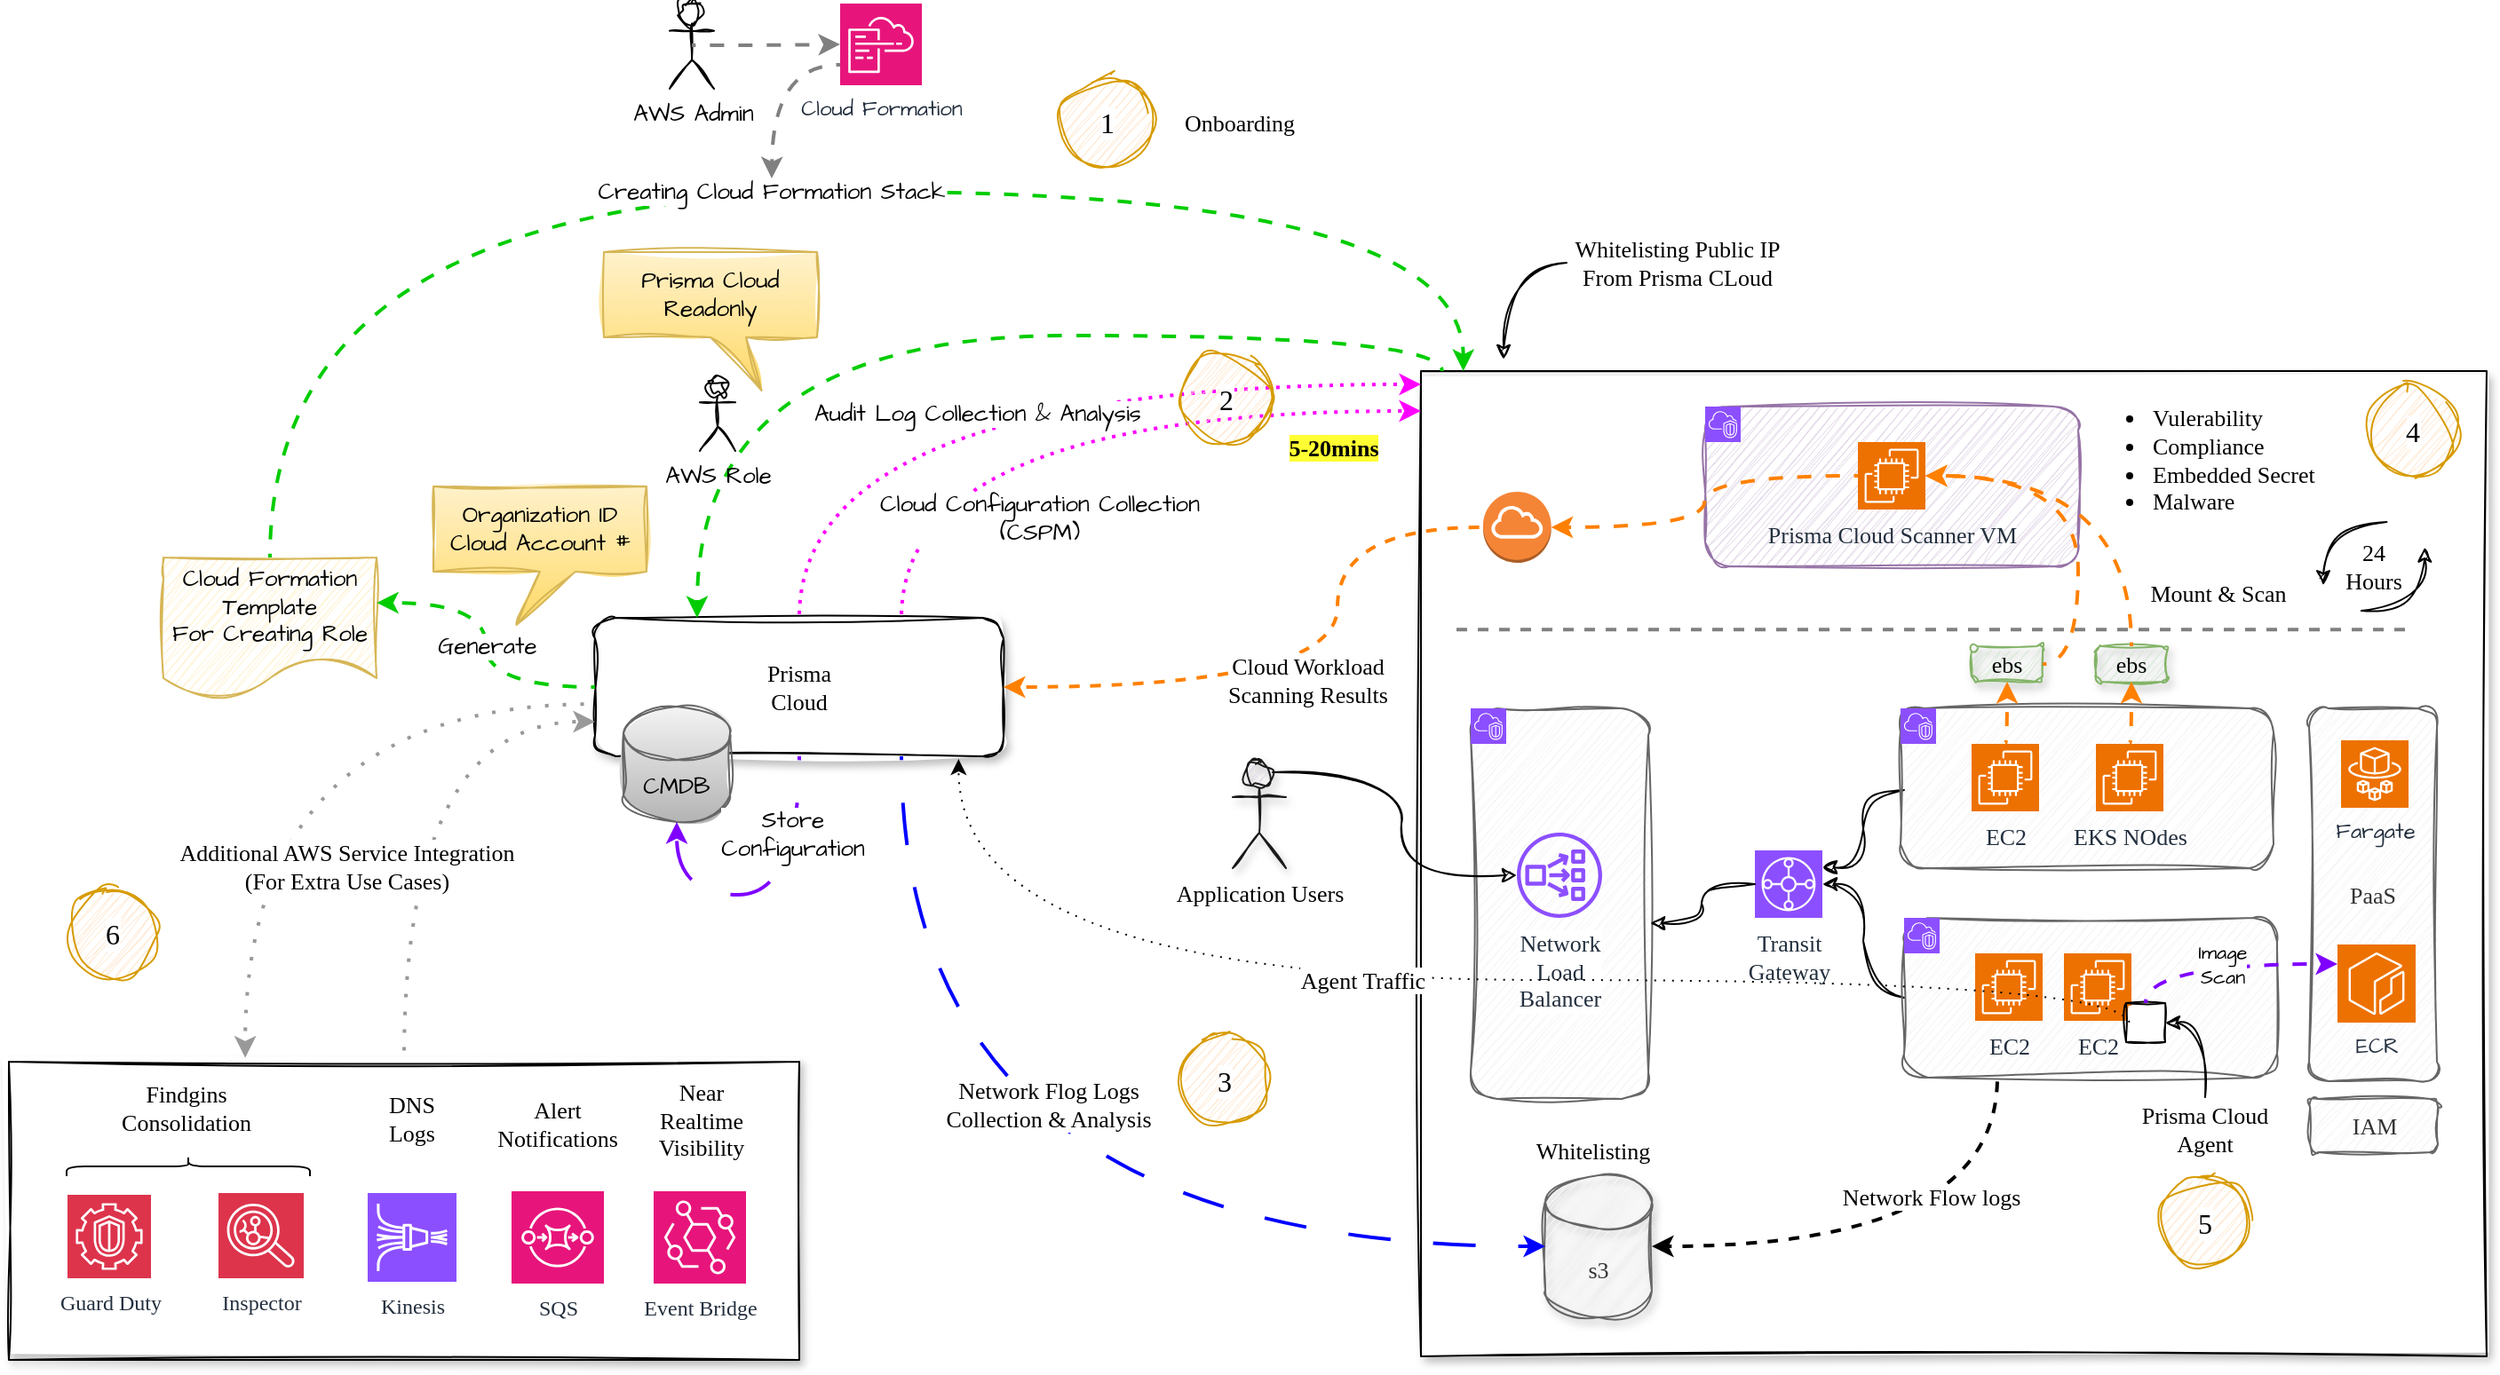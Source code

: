 <mxfile version="24.2.5" type="device">
  <diagram name="Onboarding" id="t2MzZW9pGKtbB2Ooh3lP">
    <mxGraphModel dx="2024" dy="1268" grid="0" gridSize="10" guides="0" tooltips="1" connect="1" arrows="1" fold="1" page="0" pageScale="1" pageWidth="850" pageHeight="1100" math="0" shadow="0">
      <root>
        <mxCell id="NcAq1nEZuETaazXwx4-U-0" />
        <mxCell id="NcAq1nEZuETaazXwx4-U-1" parent="NcAq1nEZuETaazXwx4-U-0" />
        <mxCell id="NcAq1nEZuETaazXwx4-U-2" value="" style="rounded=0;whiteSpace=wrap;html=1;shadow=1;sketch=1;jiggle=2;curveFitting=1;align=center;verticalAlign=middle;fontFamily=Gloria Hallelujah;fontSize=13;fontSource=https%3A%2F%2Ffonts.googleapis.com%2Fcss%3Ffamily%3DGloria%2BHallelujah;" parent="NcAq1nEZuETaazXwx4-U-1" vertex="1">
          <mxGeometry x="229" y="202" width="600" height="555" as="geometry" />
        </mxCell>
        <mxCell id="T-xyQ6KzFTJhyV4k8-1Z-2" value="Cloud Configuration Collection&lt;div style=&quot;font-size: 13px;&quot;&gt;(CSPM)&lt;/div&gt;" style="edgeStyle=orthogonalEdgeStyle;curved=1;rounded=0;hachureGap=4;orthogonalLoop=1;jettySize=auto;html=1;exitX=0.75;exitY=0;exitDx=0;exitDy=0;entryX=0;entryY=0.75;entryDx=0;entryDy=0;strokeColor=#FF00FF;strokeWidth=2;align=center;verticalAlign=middle;fontFamily=Architects Daughter;fontSource=https%3A%2F%2Ffonts.googleapis.com%2Fcss%3Ffamily%3DArchitects%2BDaughter;fontSize=13;fontColor=default;labelBackgroundColor=default;endArrow=classic;flowAnimation=1;dashed=1;dashPattern=1 2;" parent="NcAq1nEZuETaazXwx4-U-1" source="NcAq1nEZuETaazXwx4-U-3" target="NcAq1nEZuETaazXwx4-U-4" edge="1">
          <mxGeometry x="-0.051" y="-59" relative="1" as="geometry">
            <mxPoint y="1" as="offset" />
          </mxGeometry>
        </mxCell>
        <mxCell id="T-xyQ6KzFTJhyV4k8-1Z-4" value="Audit Log Collection &amp;amp; Analysis" style="edgeStyle=orthogonalEdgeStyle;curved=1;rounded=0;hachureGap=4;orthogonalLoop=1;jettySize=auto;html=1;exitX=0.5;exitY=0;exitDx=0;exitDy=0;entryX=0;entryY=0.25;entryDx=0;entryDy=0;strokeColor=#FF00FF;strokeWidth=2;align=center;verticalAlign=middle;fontFamily=Architects Daughter;fontSource=https%3A%2F%2Ffonts.googleapis.com%2Fcss%3Ffamily%3DArchitects%2BDaughter;fontSize=13;fontColor=default;labelBackgroundColor=default;endArrow=classic;flowAnimation=1;dashed=1;dashPattern=1 2;" parent="NcAq1nEZuETaazXwx4-U-1" source="NcAq1nEZuETaazXwx4-U-3" target="NcAq1nEZuETaazXwx4-U-4" edge="1">
          <mxGeometry x="-0.038" y="-15" relative="1" as="geometry">
            <mxPoint y="1" as="offset" />
          </mxGeometry>
        </mxCell>
        <mxCell id="NcAq1nEZuETaazXwx4-U-3" value="Prisma&lt;div style=&quot;font-size: 13px;&quot;&gt;Cloud&lt;/div&gt;" style="rounded=1;whiteSpace=wrap;html=1;sketch=1;curveFitting=1;jiggle=2;fontFamily=Gloria Hallelujah;fontSize=13;shadow=1;fontSource=https%3A%2F%2Ffonts.googleapis.com%2Fcss%3Ffamily%3DGloria%2BHallelujah;" parent="NcAq1nEZuETaazXwx4-U-1" vertex="1">
          <mxGeometry x="-236" y="341" width="230" height="78" as="geometry" />
        </mxCell>
        <mxCell id="P75K7gAuZfAj4uCHvaLu-8" style="edgeStyle=orthogonalEdgeStyle;curved=1;rounded=0;hachureGap=4;orthogonalLoop=1;jettySize=auto;html=1;exitX=0.25;exitY=0;exitDx=0;exitDy=0;entryX=0.25;entryY=0;entryDx=0;entryDy=0;strokeColor=#00CC00;strokeWidth=2;align=center;verticalAlign=middle;fontFamily=Architects Daughter;fontSource=https%3A%2F%2Ffonts.googleapis.com%2Fcss%3Ffamily%3DArchitects%2BDaughter;fontSize=13;fontColor=default;labelBackgroundColor=default;endArrow=classic;flowAnimation=1;" parent="NcAq1nEZuETaazXwx4-U-1" source="NcAq1nEZuETaazXwx4-U-4" target="NcAq1nEZuETaazXwx4-U-3" edge="1">
          <mxGeometry relative="1" as="geometry" />
        </mxCell>
        <mxCell id="NcAq1nEZuETaazXwx4-U-4" value="" style="shape=image;imageAspect=0;aspect=fixed;verticalLabelPosition=bottom;verticalAlign=top;image=https://zeevector.com/wp-content/uploads/Aws-Logo-PNG-White.png;fontFamily=Gloria Hallelujah;fontSource=https%3A%2F%2Ffonts.googleapis.com%2Fcss%3Ffamily%3DGloria%2BHallelujah;fontSize=13;" parent="NcAq1nEZuETaazXwx4-U-1" vertex="1">
          <mxGeometry x="229" y="202" width="47.71" height="30" as="geometry" />
        </mxCell>
        <mxCell id="NcAq1nEZuETaazXwx4-U-5" value="Transit&lt;div style=&quot;font-size: 13px;&quot;&gt;Gateway&lt;/div&gt;" style="sketch=0;points=[[0,0,0],[0.25,0,0],[0.5,0,0],[0.75,0,0],[1,0,0],[0,1,0],[0.25,1,0],[0.5,1,0],[0.75,1,0],[1,1,0],[0,0.25,0],[0,0.5,0],[0,0.75,0],[1,0.25,0],[1,0.5,0],[1,0.75,0]];outlineConnect=0;fontColor=#232F3E;fillColor=#8C4FFF;strokeColor=#ffffff;dashed=0;verticalLabelPosition=bottom;verticalAlign=top;align=center;html=1;fontSize=13;fontStyle=0;aspect=fixed;shape=mxgraph.aws4.resourceIcon;resIcon=mxgraph.aws4.transit_gateway;fontFamily=Gloria Hallelujah;fontSource=https%3A%2F%2Ffonts.googleapis.com%2Fcss%3Ffamily%3DGloria%2BHallelujah;" parent="NcAq1nEZuETaazXwx4-U-1" vertex="1">
          <mxGeometry x="417" y="472" width="38" height="38" as="geometry" />
        </mxCell>
        <mxCell id="NcAq1nEZuETaazXwx4-U-6" style="edgeStyle=orthogonalEdgeStyle;curved=1;rounded=0;orthogonalLoop=1;jettySize=auto;html=1;exitX=0;exitY=0.5;exitDx=0;exitDy=0;sketch=1;curveFitting=1;jiggle=2;fontFamily=Gloria Hallelujah;fontSource=https%3A%2F%2Ffonts.googleapis.com%2Fcss%3Ffamily%3DGloria%2BHallelujah;fontSize=13;" parent="NcAq1nEZuETaazXwx4-U-1" source="NcAq1nEZuETaazXwx4-U-8" target="NcAq1nEZuETaazXwx4-U-5" edge="1">
          <mxGeometry relative="1" as="geometry" />
        </mxCell>
        <mxCell id="NcAq1nEZuETaazXwx4-U-7" value="Network Flow logs" style="edgeStyle=orthogonalEdgeStyle;curved=1;rounded=0;orthogonalLoop=1;jettySize=auto;html=1;exitX=0.25;exitY=1;exitDx=0;exitDy=0;strokeColor=default;align=center;verticalAlign=middle;fontFamily=Gloria Hallelujah;fontSize=13;fontColor=default;labelBackgroundColor=default;endArrow=classic;entryX=1;entryY=0.5;entryDx=0;entryDy=0;entryPerimeter=0;flowAnimation=1;dashed=1;strokeWidth=2;fontSource=https%3A%2F%2Ffonts.googleapis.com%2Fcss%3Ffamily%3DGloria%2BHallelujah;" parent="NcAq1nEZuETaazXwx4-U-1" source="NcAq1nEZuETaazXwx4-U-8" target="NcAq1nEZuETaazXwx4-U-17" edge="1">
          <mxGeometry x="-0.08" y="-28" relative="1" as="geometry">
            <mxPoint as="offset" />
          </mxGeometry>
        </mxCell>
        <mxCell id="NcAq1nEZuETaazXwx4-U-8" value="" style="rounded=1;whiteSpace=wrap;html=1;fillColor=#f5f5f5;fontColor=#333333;strokeColor=#666666;sketch=1;curveFitting=1;jiggle=2;fontFamily=Gloria Hallelujah;fontSource=https%3A%2F%2Ffonts.googleapis.com%2Fcss%3Ffamily%3DGloria%2BHallelujah;fontSize=13;" parent="NcAq1nEZuETaazXwx4-U-1" vertex="1">
          <mxGeometry x="501" y="510" width="210" height="90" as="geometry" />
        </mxCell>
        <mxCell id="NcAq1nEZuETaazXwx4-U-9" value="" style="sketch=0;points=[[0,0,0],[0.25,0,0],[0.5,0,0],[0.75,0,0],[1,0,0],[0,1,0],[0.25,1,0],[0.5,1,0],[0.75,1,0],[1,1,0],[0,0.25,0],[0,0.5,0],[0,0.75,0],[1,0.25,0],[1,0.5,0],[1,0.75,0]];outlineConnect=0;fontColor=#232F3E;fillColor=#8C4FFF;strokeColor=#ffffff;dashed=0;verticalLabelPosition=bottom;verticalAlign=top;align=center;html=1;fontSize=13;fontStyle=0;aspect=fixed;shape=mxgraph.aws4.resourceIcon;resIcon=mxgraph.aws4.vpc;fontFamily=Gloria Hallelujah;fontSource=https%3A%2F%2Ffonts.googleapis.com%2Fcss%3Ffamily%3DGloria%2BHallelujah;" parent="NcAq1nEZuETaazXwx4-U-1" vertex="1">
          <mxGeometry x="501" y="510" width="20" height="20" as="geometry" />
        </mxCell>
        <mxCell id="NcAq1nEZuETaazXwx4-U-10" value="EC2" style="sketch=0;points=[[0,0,0],[0.25,0,0],[0.5,0,0],[0.75,0,0],[1,0,0],[0,1,0],[0.25,1,0],[0.5,1,0],[0.75,1,0],[1,1,0],[0,0.25,0],[0,0.5,0],[0,0.75,0],[1,0.25,0],[1,0.5,0],[1,0.75,0]];outlineConnect=0;fontColor=#232F3E;fillColor=#ED7100;strokeColor=#ffffff;dashed=0;verticalLabelPosition=bottom;verticalAlign=top;align=center;html=1;fontSize=13;fontStyle=0;aspect=fixed;shape=mxgraph.aws4.resourceIcon;resIcon=mxgraph.aws4.ec2;fontFamily=Gloria Hallelujah;fontSource=https%3A%2F%2Ffonts.googleapis.com%2Fcss%3Ffamily%3DGloria%2BHallelujah;" parent="NcAq1nEZuETaazXwx4-U-1" vertex="1">
          <mxGeometry x="541" y="530" width="38" height="38" as="geometry" />
        </mxCell>
        <mxCell id="NcAq1nEZuETaazXwx4-U-11" value="EC2" style="sketch=0;points=[[0,0,0],[0.25,0,0],[0.5,0,0],[0.75,0,0],[1,0,0],[0,1,0],[0.25,1,0],[0.5,1,0],[0.75,1,0],[1,1,0],[0,0.25,0],[0,0.5,0],[0,0.75,0],[1,0.25,0],[1,0.5,0],[1,0.75,0]];outlineConnect=0;fontColor=#232F3E;fillColor=#ED7100;strokeColor=#ffffff;dashed=0;verticalLabelPosition=bottom;verticalAlign=top;align=center;html=1;fontSize=13;fontStyle=0;aspect=fixed;shape=mxgraph.aws4.resourceIcon;resIcon=mxgraph.aws4.ec2;fontFamily=Gloria Hallelujah;fontSource=https%3A%2F%2Ffonts.googleapis.com%2Fcss%3Ffamily%3DGloria%2BHallelujah;" parent="NcAq1nEZuETaazXwx4-U-1" vertex="1">
          <mxGeometry x="591" y="530" width="38" height="38" as="geometry" />
        </mxCell>
        <mxCell id="NcAq1nEZuETaazXwx4-U-12" style="edgeStyle=orthogonalEdgeStyle;curved=1;rounded=0;orthogonalLoop=1;jettySize=auto;html=1;exitX=0;exitY=0.5;exitDx=0;exitDy=0;sketch=1;curveFitting=1;jiggle=2;fontFamily=Gloria Hallelujah;entryX=1;entryY=0.25;entryDx=0;entryDy=0;entryPerimeter=0;fontSource=https%3A%2F%2Ffonts.googleapis.com%2Fcss%3Ffamily%3DGloria%2BHallelujah;fontSize=13;" parent="NcAq1nEZuETaazXwx4-U-1" target="NcAq1nEZuETaazXwx4-U-5" edge="1">
          <mxGeometry relative="1" as="geometry">
            <mxPoint x="501" y="438" as="sourcePoint" />
            <mxPoint x="425" y="374" as="targetPoint" />
          </mxGeometry>
        </mxCell>
        <mxCell id="NcAq1nEZuETaazXwx4-U-13" value="" style="rounded=1;whiteSpace=wrap;html=1;fillColor=#f5f5f5;fontColor=#333333;strokeColor=#666666;sketch=1;curveFitting=1;jiggle=2;fontFamily=Gloria Hallelujah;fontSource=https%3A%2F%2Ffonts.googleapis.com%2Fcss%3Ffamily%3DGloria%2BHallelujah;fontSize=13;" parent="NcAq1nEZuETaazXwx4-U-1" vertex="1">
          <mxGeometry x="257" y="392" width="100" height="220" as="geometry" />
        </mxCell>
        <mxCell id="NcAq1nEZuETaazXwx4-U-14" value="" style="sketch=0;points=[[0,0,0],[0.25,0,0],[0.5,0,0],[0.75,0,0],[1,0,0],[0,1,0],[0.25,1,0],[0.5,1,0],[0.75,1,0],[1,1,0],[0,0.25,0],[0,0.5,0],[0,0.75,0],[1,0.25,0],[1,0.5,0],[1,0.75,0]];outlineConnect=0;fontColor=#232F3E;fillColor=#8C4FFF;strokeColor=#ffffff;dashed=0;verticalLabelPosition=bottom;verticalAlign=top;align=center;html=1;fontSize=13;fontStyle=0;aspect=fixed;shape=mxgraph.aws4.resourceIcon;resIcon=mxgraph.aws4.vpc;fontFamily=Gloria Hallelujah;fontSource=https%3A%2F%2Ffonts.googleapis.com%2Fcss%3Ffamily%3DGloria%2BHallelujah;" parent="NcAq1nEZuETaazXwx4-U-1" vertex="1">
          <mxGeometry x="257" y="392" width="20" height="20" as="geometry" />
        </mxCell>
        <mxCell id="NcAq1nEZuETaazXwx4-U-15" style="edgeStyle=orthogonalEdgeStyle;curved=1;rounded=0;orthogonalLoop=1;jettySize=auto;html=1;exitX=0;exitY=0.5;exitDx=0;exitDy=0;sketch=1;curveFitting=1;jiggle=2;fontFamily=Gloria Hallelujah;entryX=1.01;entryY=0.55;entryDx=0;entryDy=0;entryPerimeter=0;exitPerimeter=0;fontSource=https%3A%2F%2Ffonts.googleapis.com%2Fcss%3Ffamily%3DGloria%2BHallelujah;fontSize=13;" parent="NcAq1nEZuETaazXwx4-U-1" source="NcAq1nEZuETaazXwx4-U-5" target="NcAq1nEZuETaazXwx4-U-13" edge="1">
          <mxGeometry relative="1" as="geometry">
            <mxPoint x="511" y="448" as="sourcePoint" />
            <mxPoint x="465" y="492" as="targetPoint" />
          </mxGeometry>
        </mxCell>
        <mxCell id="NcAq1nEZuETaazXwx4-U-16" value="Network&lt;div style=&quot;font-size: 13px;&quot;&gt;Load&lt;/div&gt;&lt;div style=&quot;font-size: 13px;&quot;&gt;Balancer&lt;/div&gt;" style="sketch=0;outlineConnect=0;fontColor=#232F3E;gradientColor=none;fillColor=#8C4FFF;strokeColor=none;dashed=0;verticalLabelPosition=bottom;verticalAlign=top;align=center;html=1;fontSize=13;fontStyle=0;aspect=fixed;pointerEvents=1;shape=mxgraph.aws4.network_load_balancer;fontFamily=Gloria Hallelujah;labelBackgroundColor=default;fontSource=https%3A%2F%2Ffonts.googleapis.com%2Fcss%3Ffamily%3DGloria%2BHallelujah;" parent="NcAq1nEZuETaazXwx4-U-1" vertex="1">
          <mxGeometry x="283" y="462" width="48" height="48" as="geometry" />
        </mxCell>
        <mxCell id="NcAq1nEZuETaazXwx4-U-17" value="s3" style="shape=cylinder3;whiteSpace=wrap;html=1;boundedLbl=1;backgroundOutline=1;size=15;rounded=1;shadow=1;sketch=1;jiggle=2;curveFitting=1;strokeColor=#666666;align=center;verticalAlign=middle;fontFamily=Gloria Hallelujah;fontSize=13;fontColor=#333333;fillColor=#f5f5f5;fontSource=https%3A%2F%2Ffonts.googleapis.com%2Fcss%3Ffamily%3DGloria%2BHallelujah;" parent="NcAq1nEZuETaazXwx4-U-1" vertex="1">
          <mxGeometry x="299" y="655" width="60" height="80" as="geometry" />
        </mxCell>
        <mxCell id="NcAq1nEZuETaazXwx4-U-18" value="" style="line;strokeWidth=2;html=1;rounded=1;shadow=0;strokeColor=#808080;align=center;verticalAlign=middle;fontFamily=Gloria Hallelujah;fontSize=13;fontColor=default;fillColor=#e1d5e7;dashed=1;fontSource=https%3A%2F%2Ffonts.googleapis.com%2Fcss%3Ffamily%3DGloria%2BHallelujah;" parent="NcAq1nEZuETaazXwx4-U-1" vertex="1">
          <mxGeometry x="249" y="342" width="540" height="11.25" as="geometry" />
        </mxCell>
        <mxCell id="NcAq1nEZuETaazXwx4-U-21" style="edgeStyle=orthogonalEdgeStyle;curved=1;rounded=0;sketch=1;jiggle=2;curveFitting=1;orthogonalLoop=1;jettySize=auto;html=1;exitX=0.75;exitY=0.1;exitDx=0;exitDy=0;exitPerimeter=0;strokeColor=default;align=center;verticalAlign=middle;fontFamily=Gloria Hallelujah;fontSize=13;fontColor=default;labelBackgroundColor=default;endArrow=classic;fontSource=https%3A%2F%2Ffonts.googleapis.com%2Fcss%3Ffamily%3DGloria%2BHallelujah;" parent="NcAq1nEZuETaazXwx4-U-1" source="NcAq1nEZuETaazXwx4-U-22" target="NcAq1nEZuETaazXwx4-U-16" edge="1">
          <mxGeometry relative="1" as="geometry" />
        </mxCell>
        <mxCell id="NcAq1nEZuETaazXwx4-U-22" value="Application Users" style="shape=umlActor;verticalLabelPosition=bottom;verticalAlign=top;html=1;outlineConnect=0;rounded=1;shadow=1;sketch=1;jiggle=2;curveFitting=1;strokeColor=#1A1A1A;align=center;fontFamily=Gloria Hallelujah;fontSize=13;fontColor=default;fillColor=#e1d5e7;fontSource=https%3A%2F%2Ffonts.googleapis.com%2Fcss%3Ffamily%3DGloria%2BHallelujah;" parent="NcAq1nEZuETaazXwx4-U-1" vertex="1">
          <mxGeometry x="123" y="422" width="30" height="60" as="geometry" />
        </mxCell>
        <mxCell id="NcAq1nEZuETaazXwx4-U-24" value="" style="rounded=1;whiteSpace=wrap;html=1;fillColor=#e1d5e7;strokeColor=#9673a6;sketch=1;curveFitting=1;jiggle=2;fontFamily=Gloria Hallelujah;fontSource=https%3A%2F%2Ffonts.googleapis.com%2Fcss%3Ffamily%3DGloria%2BHallelujah;fontSize=13;" parent="NcAq1nEZuETaazXwx4-U-1" vertex="1">
          <mxGeometry x="389" y="222" width="210" height="90" as="geometry" />
        </mxCell>
        <mxCell id="NcAq1nEZuETaazXwx4-U-25" value="" style="sketch=0;points=[[0,0,0],[0.25,0,0],[0.5,0,0],[0.75,0,0],[1,0,0],[0,1,0],[0.25,1,0],[0.5,1,0],[0.75,1,0],[1,1,0],[0,0.25,0],[0,0.5,0],[0,0.75,0],[1,0.25,0],[1,0.5,0],[1,0.75,0]];outlineConnect=0;fontColor=#232F3E;fillColor=#8C4FFF;strokeColor=#ffffff;dashed=0;verticalLabelPosition=bottom;verticalAlign=top;align=center;html=1;fontSize=13;fontStyle=0;aspect=fixed;shape=mxgraph.aws4.resourceIcon;resIcon=mxgraph.aws4.vpc;fontFamily=Gloria Hallelujah;fontSource=https%3A%2F%2Ffonts.googleapis.com%2Fcss%3Ffamily%3DGloria%2BHallelujah;" parent="NcAq1nEZuETaazXwx4-U-1" vertex="1">
          <mxGeometry x="389" y="222" width="20" height="20" as="geometry" />
        </mxCell>
        <mxCell id="NcAq1nEZuETaazXwx4-U-26" style="edgeStyle=orthogonalEdgeStyle;curved=1;rounded=0;orthogonalLoop=1;jettySize=auto;html=1;exitX=0;exitY=0.5;exitDx=0;exitDy=0;exitPerimeter=0;strokeColor=#FF8000;align=center;verticalAlign=middle;fontFamily=Gloria Hallelujah;fontSize=13;fontColor=default;labelBackgroundColor=default;endArrow=classic;fontSource=https%3A%2F%2Ffonts.googleapis.com%2Fcss%3Ffamily%3DGloria%2BHallelujah;flowAnimation=1;strokeWidth=2;" parent="NcAq1nEZuETaazXwx4-U-1" source="NcAq1nEZuETaazXwx4-U-27" target="NcAq1nEZuETaazXwx4-U-36" edge="1">
          <mxGeometry relative="1" as="geometry" />
        </mxCell>
        <mxCell id="NcAq1nEZuETaazXwx4-U-27" value="Prisma Cloud Scanner VM" style="sketch=0;points=[[0,0,0],[0.25,0,0],[0.5,0,0],[0.75,0,0],[1,0,0],[0,1,0],[0.25,1,0],[0.5,1,0],[0.75,1,0],[1,1,0],[0,0.25,0],[0,0.5,0],[0,0.75,0],[1,0.25,0],[1,0.5,0],[1,0.75,0]];outlineConnect=0;fontColor=#232F3E;fillColor=#ED7100;strokeColor=#ffffff;dashed=0;verticalLabelPosition=bottom;verticalAlign=top;align=center;html=1;fontSize=13;fontStyle=0;aspect=fixed;shape=mxgraph.aws4.resourceIcon;resIcon=mxgraph.aws4.ec2;fontFamily=Gloria Hallelujah;fontSource=https%3A%2F%2Ffonts.googleapis.com%2Fcss%3Ffamily%3DGloria%2BHallelujah;" parent="NcAq1nEZuETaazXwx4-U-1" vertex="1">
          <mxGeometry x="475" y="242" width="38" height="38" as="geometry" />
        </mxCell>
        <mxCell id="NcAq1nEZuETaazXwx4-U-28" value="ebs" style="rounded=1;whiteSpace=wrap;html=1;shadow=1;sketch=1;jiggle=2;curveFitting=1;strokeColor=#82b366;align=center;verticalAlign=middle;fontFamily=Gloria Hallelujah;fontSize=13;fillColor=#d5e8d4;fontSource=https%3A%2F%2Ffonts.googleapis.com%2Fcss%3Ffamily%3DGloria%2BHallelujah;" parent="NcAq1nEZuETaazXwx4-U-1" vertex="1">
          <mxGeometry x="539" y="357" width="40" height="20" as="geometry" />
        </mxCell>
        <mxCell id="NcAq1nEZuETaazXwx4-U-29" value="ebs" style="rounded=1;whiteSpace=wrap;html=1;shadow=1;sketch=1;jiggle=2;curveFitting=1;strokeColor=#82b366;align=center;verticalAlign=middle;fontFamily=Gloria Hallelujah;fontSize=13;fillColor=#d5e8d4;fontSource=https%3A%2F%2Ffonts.googleapis.com%2Fcss%3Ffamily%3DGloria%2BHallelujah;" parent="NcAq1nEZuETaazXwx4-U-1" vertex="1">
          <mxGeometry x="609" y="357" width="40" height="20" as="geometry" />
        </mxCell>
        <mxCell id="NcAq1nEZuETaazXwx4-U-30" value="" style="rounded=1;whiteSpace=wrap;html=1;fillColor=#f5f5f5;fontColor=#333333;strokeColor=#666666;sketch=1;curveFitting=1;jiggle=2;fontFamily=Gloria Hallelujah;fontSource=https%3A%2F%2Ffonts.googleapis.com%2Fcss%3Ffamily%3DGloria%2BHallelujah;fontSize=13;" parent="NcAq1nEZuETaazXwx4-U-1" vertex="1">
          <mxGeometry x="499" y="392" width="210" height="90" as="geometry" />
        </mxCell>
        <mxCell id="NcAq1nEZuETaazXwx4-U-31" value="" style="sketch=0;points=[[0,0,0],[0.25,0,0],[0.5,0,0],[0.75,0,0],[1,0,0],[0,1,0],[0.25,1,0],[0.5,1,0],[0.75,1,0],[1,1,0],[0,0.25,0],[0,0.5,0],[0,0.75,0],[1,0.25,0],[1,0.5,0],[1,0.75,0]];outlineConnect=0;fontColor=#232F3E;fillColor=#8C4FFF;strokeColor=#ffffff;dashed=0;verticalLabelPosition=bottom;verticalAlign=top;align=center;html=1;fontSize=13;fontStyle=0;aspect=fixed;shape=mxgraph.aws4.resourceIcon;resIcon=mxgraph.aws4.vpc;fontFamily=Gloria Hallelujah;fontSource=https%3A%2F%2Ffonts.googleapis.com%2Fcss%3Ffamily%3DGloria%2BHallelujah;" parent="NcAq1nEZuETaazXwx4-U-1" vertex="1">
          <mxGeometry x="499" y="392" width="20" height="20" as="geometry" />
        </mxCell>
        <mxCell id="NcAq1nEZuETaazXwx4-U-32" style="edgeStyle=orthogonalEdgeStyle;curved=1;rounded=0;orthogonalLoop=1;jettySize=auto;html=1;exitX=0.5;exitY=0;exitDx=0;exitDy=0;exitPerimeter=0;entryX=0.5;entryY=1;entryDx=0;entryDy=0;strokeColor=#FF8000;align=center;verticalAlign=middle;fontFamily=Gloria Hallelujah;fontSize=13;fontColor=default;labelBackgroundColor=default;endArrow=classic;fontSource=https%3A%2F%2Ffonts.googleapis.com%2Fcss%3Ffamily%3DGloria%2BHallelujah;flowAnimation=1;strokeWidth=2;" parent="NcAq1nEZuETaazXwx4-U-1" source="NcAq1nEZuETaazXwx4-U-33" target="NcAq1nEZuETaazXwx4-U-28" edge="1">
          <mxGeometry relative="1" as="geometry" />
        </mxCell>
        <mxCell id="NcAq1nEZuETaazXwx4-U-33" value="EC2" style="sketch=0;points=[[0,0,0],[0.25,0,0],[0.5,0,0],[0.75,0,0],[1,0,0],[0,1,0],[0.25,1,0],[0.5,1,0],[0.75,1,0],[1,1,0],[0,0.25,0],[0,0.5,0],[0,0.75,0],[1,0.25,0],[1,0.5,0],[1,0.75,0]];outlineConnect=0;fontColor=#232F3E;fillColor=#ED7100;strokeColor=#ffffff;dashed=0;verticalLabelPosition=bottom;verticalAlign=top;align=center;html=1;fontSize=13;fontStyle=0;aspect=fixed;shape=mxgraph.aws4.resourceIcon;resIcon=mxgraph.aws4.ec2;fontFamily=Gloria Hallelujah;fontSource=https%3A%2F%2Ffonts.googleapis.com%2Fcss%3Ffamily%3DGloria%2BHallelujah;" parent="NcAq1nEZuETaazXwx4-U-1" vertex="1">
          <mxGeometry x="539" y="412" width="38" height="38" as="geometry" />
        </mxCell>
        <mxCell id="NcAq1nEZuETaazXwx4-U-34" style="edgeStyle=orthogonalEdgeStyle;curved=1;rounded=0;orthogonalLoop=1;jettySize=auto;html=1;exitX=0.5;exitY=0;exitDx=0;exitDy=0;exitPerimeter=0;entryX=0.5;entryY=1;entryDx=0;entryDy=0;strokeColor=#FF8000;align=center;verticalAlign=middle;fontFamily=Gloria Hallelujah;fontSize=13;fontColor=default;labelBackgroundColor=default;endArrow=classic;fontSource=https%3A%2F%2Ffonts.googleapis.com%2Fcss%3Ffamily%3DGloria%2BHallelujah;flowAnimation=1;strokeWidth=2;" parent="NcAq1nEZuETaazXwx4-U-1" source="NcAq1nEZuETaazXwx4-U-35" target="NcAq1nEZuETaazXwx4-U-29" edge="1">
          <mxGeometry relative="1" as="geometry" />
        </mxCell>
        <mxCell id="NcAq1nEZuETaazXwx4-U-35" value="EKS NOdes" style="sketch=0;points=[[0,0,0],[0.25,0,0],[0.5,0,0],[0.75,0,0],[1,0,0],[0,1,0],[0.25,1,0],[0.5,1,0],[0.75,1,0],[1,1,0],[0,0.25,0],[0,0.5,0],[0,0.75,0],[1,0.25,0],[1,0.5,0],[1,0.75,0]];outlineConnect=0;fontColor=#232F3E;fillColor=#ED7100;strokeColor=#ffffff;dashed=0;verticalLabelPosition=bottom;verticalAlign=top;align=center;html=1;fontSize=13;fontStyle=0;aspect=fixed;shape=mxgraph.aws4.resourceIcon;resIcon=mxgraph.aws4.ec2;fontFamily=Gloria Hallelujah;fontSource=https%3A%2F%2Ffonts.googleapis.com%2Fcss%3Ffamily%3DGloria%2BHallelujah;" parent="NcAq1nEZuETaazXwx4-U-1" vertex="1">
          <mxGeometry x="609" y="412" width="38" height="38" as="geometry" />
        </mxCell>
        <mxCell id="NcAq1nEZuETaazXwx4-U-36" value="" style="outlineConnect=0;dashed=0;verticalLabelPosition=bottom;verticalAlign=top;align=center;html=1;shape=mxgraph.aws3.internet_gateway;fillColor=#F58536;gradientColor=none;rounded=1;shadow=0;strokeColor=#9673a6;fontFamily=Gloria Hallelujah;fontSize=13;fontColor=default;fontSource=https%3A%2F%2Ffonts.googleapis.com%2Fcss%3Ffamily%3DGloria%2BHallelujah;" parent="NcAq1nEZuETaazXwx4-U-1" vertex="1">
          <mxGeometry x="264" y="270" width="38.33" height="40" as="geometry" />
        </mxCell>
        <mxCell id="NcAq1nEZuETaazXwx4-U-37" value="Cloud Workload&lt;div style=&quot;font-size: 13px;&quot;&gt;Scanning Results&lt;/div&gt;" style="edgeStyle=orthogonalEdgeStyle;curved=1;rounded=0;orthogonalLoop=1;jettySize=auto;html=1;strokeColor=#FF8000;align=center;verticalAlign=middle;fontFamily=Gloria Hallelujah;fontSize=13;fontColor=default;labelBackgroundColor=default;endArrow=classic;entryX=1;entryY=0.5;entryDx=0;entryDy=0;flowAnimation=1;dashed=1;strokeWidth=2;fontSource=https%3A%2F%2Ffonts.googleapis.com%2Fcss%3Ffamily%3DGloria%2BHallelujah;exitX=0;exitY=0.5;exitDx=0;exitDy=0;exitPerimeter=0;" parent="NcAq1nEZuETaazXwx4-U-1" source="NcAq1nEZuETaazXwx4-U-36" target="NcAq1nEZuETaazXwx4-U-3" edge="1">
          <mxGeometry x="0.05" y="-4" relative="1" as="geometry">
            <mxPoint x="299" y="272" as="sourcePoint" />
            <mxPoint x="49" y="347" as="targetPoint" />
            <mxPoint as="offset" />
            <Array as="points">
              <mxPoint x="182" y="290" />
              <mxPoint x="182" y="380" />
            </Array>
          </mxGeometry>
        </mxCell>
        <mxCell id="NcAq1nEZuETaazXwx4-U-38" value="&lt;ul style=&quot;font-size: 13px;&quot;&gt;&lt;li style=&quot;font-size: 13px;&quot;&gt;Vulerability&lt;/li&gt;&lt;li style=&quot;font-size: 13px;&quot;&gt;Compliance&lt;/li&gt;&lt;li style=&quot;font-size: 13px;&quot;&gt;Embedded Secret&lt;/li&gt;&lt;li style=&quot;font-size: 13px;&quot;&gt;Malware&lt;/li&gt;&lt;/ul&gt;" style="edgeStyle=orthogonalEdgeStyle;curved=1;rounded=0;orthogonalLoop=1;jettySize=auto;html=1;exitX=0.5;exitY=0;exitDx=0;exitDy=0;entryX=1;entryY=0.5;entryDx=0;entryDy=0;entryPerimeter=0;strokeColor=#FF8000;align=left;verticalAlign=middle;fontFamily=Gloria Hallelujah;fontSize=13;fontColor=default;labelBackgroundColor=none;endArrow=classic;fontSource=https%3A%2F%2Ffonts.googleapis.com%2Fcss%3Ffamily%3DGloria%2BHallelujah;flowAnimation=1;strokeWidth=2;" parent="NcAq1nEZuETaazXwx4-U-1" source="NcAq1nEZuETaazXwx4-U-29" target="NcAq1nEZuETaazXwx4-U-27" edge="1">
          <mxGeometry x="0.189" y="-9" relative="1" as="geometry">
            <mxPoint as="offset" />
          </mxGeometry>
        </mxCell>
        <mxCell id="NcAq1nEZuETaazXwx4-U-39" value="Mount &amp;amp; Scan" style="text;html=1;align=center;verticalAlign=middle;whiteSpace=wrap;rounded=0;fontFamily=Gloria Hallelujah;fontSize=13;fontColor=default;fontSource=https%3A%2F%2Ffonts.googleapis.com%2Fcss%3Ffamily%3DGloria%2BHallelujah;" parent="NcAq1nEZuETaazXwx4-U-1" vertex="1">
          <mxGeometry x="619" y="312" width="118" height="30" as="geometry" />
        </mxCell>
        <mxCell id="NcAq1nEZuETaazXwx4-U-40" value="" style="group;fontSize=13;fontFamily=Gloria Hallelujah;fontSource=https%3A%2F%2Ffonts.googleapis.com%2Fcss%3Ffamily%3DGloria%2BHallelujah;" parent="NcAq1nEZuETaazXwx4-U-1" vertex="1" connectable="0">
          <mxGeometry x="737" y="287" width="57.14" height="50" as="geometry" />
        </mxCell>
        <mxCell id="NcAq1nEZuETaazXwx4-U-41" value="" style="curved=1;endArrow=classic;html=1;rounded=0;sketch=1;jiggle=2;curveFitting=1;strokeColor=default;align=center;verticalAlign=middle;fontFamily=Gloria Hallelujah;fontSize=13;fontColor=default;labelBackgroundColor=default;edgeStyle=orthogonalEdgeStyle;fontSource=https%3A%2F%2Ffonts.googleapis.com%2Fcss%3Ffamily%3DGloria%2BHallelujah;" parent="NcAq1nEZuETaazXwx4-U-40" edge="1">
          <mxGeometry width="50" height="50" relative="1" as="geometry">
            <mxPoint x="21.428" y="50" as="sourcePoint" />
            <mxPoint x="57.14" y="14.286" as="targetPoint" />
            <Array as="points">
              <mxPoint x="57.14" y="50" />
              <mxPoint x="21.428" y="14.286" />
            </Array>
          </mxGeometry>
        </mxCell>
        <mxCell id="NcAq1nEZuETaazXwx4-U-42" value="" style="curved=1;endArrow=classic;html=1;rounded=0;sketch=1;jiggle=2;curveFitting=1;strokeColor=default;align=center;verticalAlign=middle;fontFamily=Gloria Hallelujah;fontSize=13;fontColor=default;labelBackgroundColor=default;edgeStyle=orthogonalEdgeStyle;fontSource=https%3A%2F%2Ffonts.googleapis.com%2Fcss%3Ffamily%3DGloria%2BHallelujah;" parent="NcAq1nEZuETaazXwx4-U-40" edge="1">
          <mxGeometry width="50" height="50" relative="1" as="geometry">
            <mxPoint x="35.713" as="sourcePoint" />
            <mxPoint y="35.714" as="targetPoint" />
            <Array as="points">
              <mxPoint />
              <mxPoint x="35.713" y="35.714" />
            </Array>
          </mxGeometry>
        </mxCell>
        <mxCell id="NcAq1nEZuETaazXwx4-U-43" value="24&lt;div style=&quot;font-size: 13px;&quot;&gt;Hours&lt;/div&gt;" style="text;html=1;align=center;verticalAlign=middle;whiteSpace=wrap;rounded=0;fontFamily=Gloria Hallelujah;fontSize=13;fontColor=default;fontSource=https%3A%2F%2Ffonts.googleapis.com%2Fcss%3Ffamily%3DGloria%2BHallelujah;" parent="NcAq1nEZuETaazXwx4-U-40" vertex="1">
          <mxGeometry x="7.143" y="14.286" width="42.855" height="21.429" as="geometry" />
        </mxCell>
        <mxCell id="NcAq1nEZuETaazXwx4-U-44" value="PaaS" style="rounded=1;whiteSpace=wrap;html=1;fillColor=#f5f5f5;fontColor=#333333;strokeColor=#666666;sketch=1;curveFitting=1;jiggle=2;fontFamily=Gloria Hallelujah;fontSource=https%3A%2F%2Ffonts.googleapis.com%2Fcss%3Ffamily%3DGloria%2BHallelujah;fontSize=13;" parent="NcAq1nEZuETaazXwx4-U-1" vertex="1">
          <mxGeometry x="729" y="392" width="72" height="210" as="geometry" />
        </mxCell>
        <mxCell id="NcAq1nEZuETaazXwx4-U-45" value="IAM" style="rounded=1;whiteSpace=wrap;html=1;fillColor=#f5f5f5;fontColor=#333333;strokeColor=#666666;sketch=1;curveFitting=1;jiggle=2;fontFamily=Gloria Hallelujah;fontSource=https%3A%2F%2Ffonts.googleapis.com%2Fcss%3Ffamily%3DGloria%2BHallelujah;fontSize=13;" parent="NcAq1nEZuETaazXwx4-U-1" vertex="1">
          <mxGeometry x="729.57" y="612" width="72" height="30" as="geometry" />
        </mxCell>
        <mxCell id="T-xyQ6KzFTJhyV4k8-1Z-5" style="edgeStyle=orthogonalEdgeStyle;curved=1;rounded=0;hachureGap=4;orthogonalLoop=1;jettySize=auto;html=1;strokeColor=#000000;strokeWidth=1;align=center;verticalAlign=middle;fontFamily=Architects Daughter;fontSource=https%3A%2F%2Ffonts.googleapis.com%2Fcss%3Ffamily%3DArchitects%2BDaughter;fontSize=11;fontColor=default;labelBackgroundColor=default;endArrow=classic;flowAnimation=0;sketch=1;curveFitting=1;jiggle=2;" parent="NcAq1nEZuETaazXwx4-U-1" source="NcAq1nEZuETaazXwx4-U-87" edge="1">
          <mxGeometry relative="1" as="geometry">
            <mxPoint x="275.5" y="195.5" as="targetPoint" />
          </mxGeometry>
        </mxCell>
        <mxCell id="NcAq1nEZuETaazXwx4-U-87" value="Whitelisting Public IP From Prisma CLoud" style="text;html=1;align=center;verticalAlign=middle;whiteSpace=wrap;rounded=0;fontFamily=Gloria Hallelujah;fontSource=https%3A%2F%2Ffonts.googleapis.com%2Fcss%3Ffamily%3DGloria%2BHallelujah;fontSize=13;" parent="NcAq1nEZuETaazXwx4-U-1" vertex="1">
          <mxGeometry x="311" y="126" width="125" height="30" as="geometry" />
        </mxCell>
        <mxCell id="NcAq1nEZuETaazXwx4-U-89" value="AWS Role&lt;div style=&quot;font-size: 13px;&quot;&gt;&lt;br style=&quot;font-size: 13px;&quot;&gt;&lt;/div&gt;" style="shape=umlActor;verticalLabelPosition=bottom;verticalAlign=top;html=1;outlineConnect=0;sketch=1;hachureGap=4;jiggle=2;curveFitting=1;fontFamily=Architects Daughter;fontSource=https%3A%2F%2Ffonts.googleapis.com%2Fcss%3Ffamily%3DArchitects%2BDaughter;fontSize=13;" parent="NcAq1nEZuETaazXwx4-U-1" vertex="1">
          <mxGeometry x="-177" y="206" width="20" height="41" as="geometry" />
        </mxCell>
        <mxCell id="NcAq1nEZuETaazXwx4-U-90" value="Whitelisting" style="text;html=1;align=center;verticalAlign=middle;whiteSpace=wrap;rounded=0;fontFamily=Gloria Hallelujah;fontSource=https%3A%2F%2Ffonts.googleapis.com%2Fcss%3Ffamily%3DGloria%2BHallelujah;fontSize=13;" parent="NcAq1nEZuETaazXwx4-U-1" vertex="1">
          <mxGeometry x="290" y="626" width="72" height="30" as="geometry" />
        </mxCell>
        <mxCell id="P75K7gAuZfAj4uCHvaLu-4" value="Creating Cloud Formation Stack" style="edgeStyle=orthogonalEdgeStyle;rounded=0;hachureGap=4;orthogonalLoop=1;jettySize=auto;html=1;entryX=0.5;entryY=0;entryDx=0;entryDy=0;fontFamily=Architects Daughter;fontSource=https%3A%2F%2Ffonts.googleapis.com%2Fcss%3Ffamily%3DArchitects%2BDaughter;curved=1;flowAnimation=1;exitX=0.5;exitY=0;exitDx=0;exitDy=0;strokeWidth=2;strokeColor=#00CC00;fontSize=13;" parent="NcAq1nEZuETaazXwx4-U-1" source="P75K7gAuZfAj4uCHvaLu-0" target="NcAq1nEZuETaazXwx4-U-4" edge="1">
          <mxGeometry x="-0.003" relative="1" as="geometry">
            <Array as="points">
              <mxPoint x="-419" y="101" />
              <mxPoint x="253" y="101" />
            </Array>
            <mxPoint as="offset" />
          </mxGeometry>
        </mxCell>
        <mxCell id="P75K7gAuZfAj4uCHvaLu-0" value="Cloud Formation&lt;div style=&quot;font-size: 13px;&quot;&gt;Template&lt;br&gt;For Creating Role&lt;/div&gt;" style="shape=document;whiteSpace=wrap;html=1;boundedLbl=1;sketch=1;hachureGap=4;jiggle=2;curveFitting=1;fontFamily=Architects Daughter;fontSource=https%3A%2F%2Ffonts.googleapis.com%2Fcss%3Ffamily%3DArchitects%2BDaughter;fontSize=13;fillColor=#fff2cc;strokeColor=#d6b656;" parent="NcAq1nEZuETaazXwx4-U-1" vertex="1">
          <mxGeometry x="-479" y="307" width="120" height="80" as="geometry" />
        </mxCell>
        <mxCell id="P75K7gAuZfAj4uCHvaLu-1" value="Generate" style="edgeStyle=orthogonalEdgeStyle;rounded=0;hachureGap=4;orthogonalLoop=1;jettySize=auto;html=1;entryX=1.001;entryY=0.319;entryDx=0;entryDy=0;entryPerimeter=0;fontFamily=Architects Daughter;fontSource=https%3A%2F%2Ffonts.googleapis.com%2Fcss%3Ffamily%3DArchitects%2BDaughter;flowAnimation=1;curved=1;strokeWidth=2;strokeColor=#00CC00;fontSize=13;" parent="NcAq1nEZuETaazXwx4-U-1" source="NcAq1nEZuETaazXwx4-U-3" target="P75K7gAuZfAj4uCHvaLu-0" edge="1">
          <mxGeometry relative="1" as="geometry" />
        </mxCell>
        <mxCell id="P75K7gAuZfAj4uCHvaLu-15" value="&lt;span style=&quot;color: rgb(0, 0, 0); font-family: &amp;quot;Architects Daughter&amp;quot;; font-size: 13px; font-style: normal; font-variant-ligatures: normal; font-variant-caps: normal; font-weight: 400; letter-spacing: normal; orphans: 2; text-align: center; text-indent: 0px; text-transform: none; widows: 2; word-spacing: 0px; -webkit-text-stroke-width: 0px; white-space: normal; text-decoration-thickness: initial; text-decoration-style: initial; text-decoration-color: initial; float: none; display: inline !important;&quot;&gt;Prisma Cloud&lt;/span&gt;&lt;div style=&quot;forced-color-adjust: none; color: rgb(0, 0, 0); font-family: &amp;quot;Architects Daughter&amp;quot;; font-size: 13px; font-style: normal; font-variant-ligatures: normal; font-variant-caps: normal; font-weight: 400; letter-spacing: normal; orphans: 2; text-align: center; text-indent: 0px; text-transform: none; widows: 2; word-spacing: 0px; -webkit-text-stroke-width: 0px; white-space: normal; text-decoration-thickness: initial; text-decoration-style: initial; text-decoration-color: initial;&quot;&gt;Readonly&lt;/div&gt;" style="shape=callout;whiteSpace=wrap;html=1;perimeter=calloutPerimeter;sketch=1;hachureGap=4;jiggle=2;curveFitting=1;fontFamily=Architects Daughter;fontSource=https%3A%2F%2Ffonts.googleapis.com%2Fcss%3Ffamily%3DArchitects%2BDaughter;fontSize=13;labelBackgroundColor=none;position2=0.74;fillColor=#fff2cc;gradientColor=#ffd966;strokeColor=#d6b656;" parent="NcAq1nEZuETaazXwx4-U-1" vertex="1">
          <mxGeometry x="-231" y="135" width="120" height="78" as="geometry" />
        </mxCell>
        <mxCell id="P75K7gAuZfAj4uCHvaLu-16" value="&lt;span style=&quot;font-size: 13px;&quot;&gt;Organization ID&lt;/span&gt;&lt;div style=&quot;font-size: 13px;&quot;&gt;&lt;span style=&quot;font-size: 13px;&quot;&gt;Cloud Account #&lt;/span&gt;&lt;/div&gt;" style="shape=callout;whiteSpace=wrap;html=1;perimeter=calloutPerimeter;sketch=1;hachureGap=4;jiggle=2;curveFitting=1;fontFamily=Architects Daughter;fontSource=https%3A%2F%2Ffonts.googleapis.com%2Fcss%3Ffamily%3DArchitects%2BDaughter;fontSize=13;labelBackgroundColor=none;position2=0.39;fillColor=#fff2cc;gradientColor=#ffd966;strokeColor=#d6b656;" parent="NcAq1nEZuETaazXwx4-U-1" vertex="1">
          <mxGeometry x="-327" y="267" width="120" height="78" as="geometry" />
        </mxCell>
        <mxCell id="7pGZ9WqOaXK99MdqoYnM-0" value="AWS Admin" style="shape=umlActor;verticalLabelPosition=bottom;verticalAlign=top;html=1;outlineConnect=0;sketch=1;hachureGap=4;jiggle=2;curveFitting=1;fontFamily=Architects Daughter;fontSource=https%3A%2F%2Ffonts.googleapis.com%2Fcss%3Ffamily%3DArchitects%2BDaughter;fontSize=13;fontColor=default;labelBackgroundColor=default;" parent="NcAq1nEZuETaazXwx4-U-1" vertex="1">
          <mxGeometry x="-194" y="-6" width="25" height="49" as="geometry" />
        </mxCell>
        <mxCell id="7pGZ9WqOaXK99MdqoYnM-6" value="5-20mins" style="text;html=1;align=center;verticalAlign=middle;whiteSpace=wrap;rounded=0;fontFamily=Gloria Hallelujah;fontSource=https%3A%2F%2Ffonts.googleapis.com%2Fcss%3Ffamily%3DGloria%2BHallelujah;fontSize=13;fontColor=default;labelBackgroundColor=#FFFF33;fontStyle=1" parent="NcAq1nEZuETaazXwx4-U-1" vertex="1">
          <mxGeometry x="150" y="230" width="60" height="30" as="geometry" />
        </mxCell>
        <mxCell id="7pGZ9WqOaXK99MdqoYnM-7" value="CMDB" style="shape=cylinder3;whiteSpace=wrap;html=1;boundedLbl=1;backgroundOutline=1;size=15;sketch=1;hachureGap=4;jiggle=2;curveFitting=1;fontFamily=Architects Daughter;fontSource=https%3A%2F%2Ffonts.googleapis.com%2Fcss%3Ffamily%3DArchitects%2BDaughter;fontSize=13;labelBackgroundColor=none;fillColor=#f5f5f5;strokeColor=#666666;gradientColor=#b3b3b3;" parent="NcAq1nEZuETaazXwx4-U-1" vertex="1">
          <mxGeometry x="-220" y="391" width="60" height="65" as="geometry" />
        </mxCell>
        <mxCell id="7pGZ9WqOaXK99MdqoYnM-9" value="Store&lt;div style=&quot;font-size: 13px;&quot;&gt;Configuration&lt;/div&gt;" style="edgeStyle=orthogonalEdgeStyle;curved=1;rounded=0;hachureGap=4;orthogonalLoop=1;jettySize=auto;html=1;exitX=0.5;exitY=1;exitDx=0;exitDy=0;entryX=0.5;entryY=1;entryDx=0;entryDy=0;entryPerimeter=0;strokeColor=#7F00FF;strokeWidth=2;align=center;verticalAlign=middle;fontFamily=Architects Daughter;fontSource=https%3A%2F%2Ffonts.googleapis.com%2Fcss%3Ffamily%3DArchitects%2BDaughter;fontSize=13;fontColor=default;labelBackgroundColor=default;endArrow=classic;flowAnimation=1;dashed=1;dashPattern=12 12;" parent="NcAq1nEZuETaazXwx4-U-1" source="NcAq1nEZuETaazXwx4-U-3" target="7pGZ9WqOaXK99MdqoYnM-7" edge="1">
          <mxGeometry x="-0.532" y="-4" relative="1" as="geometry">
            <Array as="points">
              <mxPoint x="-121" y="497" />
              <mxPoint x="-190" y="497" />
            </Array>
            <mxPoint as="offset" />
          </mxGeometry>
        </mxCell>
        <mxCell id="T-xyQ6KzFTJhyV4k8-1Z-0" value="Network Flog Logs&lt;div style=&quot;font-size: 13px;&quot;&gt;Collection &amp;amp; Analysis&lt;/div&gt;" style="edgeStyle=orthogonalEdgeStyle;curved=1;rounded=0;orthogonalLoop=1;jettySize=auto;html=1;exitX=0.75;exitY=1;exitDx=0;exitDy=0;entryX=0;entryY=0.5;entryDx=0;entryDy=0;entryPerimeter=0;strokeColor=#0000FF;strokeWidth=2;align=center;verticalAlign=middle;fontFamily=Gloria Hallelujah;fontSource=https%3A%2F%2Ffonts.googleapis.com%2Fcss%3Ffamily%3DGloria%2BHallelujah;fontSize=13;fontColor=default;labelBackgroundColor=default;endArrow=classic;flowAnimation=1;dashed=1;dashPattern=12 12;" parent="NcAq1nEZuETaazXwx4-U-1" source="NcAq1nEZuETaazXwx4-U-3" target="NcAq1nEZuETaazXwx4-U-17" edge="1">
          <mxGeometry x="0.12" y="80" relative="1" as="geometry">
            <mxPoint x="1" as="offset" />
          </mxGeometry>
        </mxCell>
        <mxCell id="T-xyQ6KzFTJhyV4k8-1Z-8" style="edgeStyle=orthogonalEdgeStyle;curved=1;rounded=0;hachureGap=4;orthogonalLoop=1;jettySize=auto;html=1;exitX=0;exitY=0.75;exitDx=0;exitDy=0;exitPerimeter=0;strokeColor=#808080;strokeWidth=2;align=center;verticalAlign=middle;fontFamily=Architects Daughter;fontSource=https%3A%2F%2Ffonts.googleapis.com%2Fcss%3Ffamily%3DArchitects%2BDaughter;fontSize=11;fontColor=default;labelBackgroundColor=default;endArrow=classic;flowAnimation=1;" parent="NcAq1nEZuETaazXwx4-U-1" source="T-xyQ6KzFTJhyV4k8-1Z-6" edge="1">
          <mxGeometry relative="1" as="geometry">
            <mxPoint x="-136.5" y="93.5" as="targetPoint" />
          </mxGeometry>
        </mxCell>
        <mxCell id="T-xyQ6KzFTJhyV4k8-1Z-6" value="Cloud Formation" style="sketch=0;points=[[0,0,0],[0.25,0,0],[0.5,0,0],[0.75,0,0],[1,0,0],[0,1,0],[0.25,1,0],[0.5,1,0],[0.75,1,0],[1,1,0],[0,0.25,0],[0,0.5,0],[0,0.75,0],[1,0.25,0],[1,0.5,0],[1,0.75,0]];points=[[0,0,0],[0.25,0,0],[0.5,0,0],[0.75,0,0],[1,0,0],[0,1,0],[0.25,1,0],[0.5,1,0],[0.75,1,0],[1,1,0],[0,0.25,0],[0,0.5,0],[0,0.75,0],[1,0.25,0],[1,0.5,0],[1,0.75,0]];outlineConnect=0;fontColor=#232F3E;fillColor=#E7157B;strokeColor=#ffffff;dashed=0;verticalLabelPosition=bottom;verticalAlign=top;align=center;html=1;fontSize=12;fontStyle=0;aspect=fixed;shape=mxgraph.aws4.resourceIcon;resIcon=mxgraph.aws4.cloudformation;hachureGap=4;jiggle=2;curveFitting=1;fontFamily=Architects Daughter;fontSource=https%3A%2F%2Ffonts.googleapis.com%2Fcss%3Ffamily%3DArchitects%2BDaughter;labelBackgroundColor=default;" parent="NcAq1nEZuETaazXwx4-U-1" vertex="1">
          <mxGeometry x="-98" y="-5" width="46" height="46" as="geometry" />
        </mxCell>
        <mxCell id="T-xyQ6KzFTJhyV4k8-1Z-7" style="edgeStyle=orthogonalEdgeStyle;curved=1;rounded=0;hachureGap=4;orthogonalLoop=1;jettySize=auto;html=1;exitX=0.5;exitY=0.5;exitDx=0;exitDy=0;exitPerimeter=0;entryX=0;entryY=0.5;entryDx=0;entryDy=0;entryPerimeter=0;strokeColor=#808080;strokeWidth=2;align=center;verticalAlign=middle;fontFamily=Architects Daughter;fontSource=https%3A%2F%2Ffonts.googleapis.com%2Fcss%3Ffamily%3DArchitects%2BDaughter;fontSize=11;fontColor=default;labelBackgroundColor=default;endArrow=classic;flowAnimation=1;" parent="NcAq1nEZuETaazXwx4-U-1" source="7pGZ9WqOaXK99MdqoYnM-0" target="T-xyQ6KzFTJhyV4k8-1Z-6" edge="1">
          <mxGeometry relative="1" as="geometry" />
        </mxCell>
        <mxCell id="T-xyQ6KzFTJhyV4k8-1Z-9" value="1" style="ellipse;whiteSpace=wrap;html=1;aspect=fixed;sketch=1;hachureGap=4;jiggle=2;curveFitting=1;fontFamily=Gloria Hallelujah;fontSource=https%3A%2F%2Ffonts.googleapis.com%2Fcss%3Ffamily%3DGloria%2BHallelujah;fontSize=16;labelBackgroundColor=default;fillColor=#ffe6cc;strokeColor=#d79b00;" parent="NcAq1nEZuETaazXwx4-U-1" vertex="1">
          <mxGeometry x="27" y="36" width="51" height="51" as="geometry" />
        </mxCell>
        <mxCell id="T-xyQ6KzFTJhyV4k8-1Z-10" value="Onboarding" style="text;html=1;align=center;verticalAlign=middle;whiteSpace=wrap;rounded=0;fontFamily=Gloria Hallelujah;fontSource=https%3A%2F%2Ffonts.googleapis.com%2Fcss%3Ffamily%3DGloria%2BHallelujah;fontSize=13;fontColor=default;labelBackgroundColor=default;" parent="NcAq1nEZuETaazXwx4-U-1" vertex="1">
          <mxGeometry x="83" y="47" width="88" height="30" as="geometry" />
        </mxCell>
        <mxCell id="T-xyQ6KzFTJhyV4k8-1Z-11" value="2" style="ellipse;whiteSpace=wrap;html=1;aspect=fixed;sketch=1;hachureGap=4;jiggle=2;curveFitting=1;fontFamily=Gloria Hallelujah;fontSource=https%3A%2F%2Ffonts.googleapis.com%2Fcss%3Ffamily%3DGloria%2BHallelujah;fontSize=16;labelBackgroundColor=default;fillColor=#ffe6cc;strokeColor=#d79b00;" parent="NcAq1nEZuETaazXwx4-U-1" vertex="1">
          <mxGeometry x="94" y="192" width="51" height="51" as="geometry" />
        </mxCell>
        <mxCell id="T-xyQ6KzFTJhyV4k8-1Z-13" value="3" style="ellipse;whiteSpace=wrap;html=1;aspect=fixed;sketch=1;hachureGap=4;jiggle=2;curveFitting=1;fontFamily=Gloria Hallelujah;fontSource=https%3A%2F%2Ffonts.googleapis.com%2Fcss%3Ffamily%3DGloria%2BHallelujah;fontSize=16;labelBackgroundColor=default;fillColor=#ffe6cc;strokeColor=#d79b00;" parent="NcAq1nEZuETaazXwx4-U-1" vertex="1">
          <mxGeometry x="93" y="576" width="51" height="51" as="geometry" />
        </mxCell>
        <mxCell id="T-xyQ6KzFTJhyV4k8-1Z-14" value="4" style="ellipse;whiteSpace=wrap;html=1;aspect=fixed;sketch=1;hachureGap=4;jiggle=2;curveFitting=1;fontFamily=Gloria Hallelujah;fontSource=https%3A%2F%2Ffonts.googleapis.com%2Fcss%3Ffamily%3DGloria%2BHallelujah;fontSize=16;labelBackgroundColor=default;fillColor=#ffe6cc;strokeColor=#d79b00;" parent="NcAq1nEZuETaazXwx4-U-1" vertex="1">
          <mxGeometry x="762" y="210" width="51" height="51" as="geometry" />
        </mxCell>
        <mxCell id="T-xyQ6KzFTJhyV4k8-1Z-24" style="edgeStyle=orthogonalEdgeStyle;curved=1;rounded=0;hachureGap=4;orthogonalLoop=1;jettySize=auto;html=1;exitX=0.5;exitY=0;exitDx=0;exitDy=0;entryX=0;entryY=0.75;entryDx=0;entryDy=0;strokeColor=#999999;strokeWidth=2;align=center;verticalAlign=middle;fontFamily=Gloria Hallelujah;fontSource=https%3A%2F%2Ffonts.googleapis.com%2Fcss%3Ffamily%3DGloria%2BHallelujah;fontSize=13;fontColor=default;labelBackgroundColor=default;endArrow=classic;flowAnimation=1;dashed=1;dashPattern=1 4;" parent="NcAq1nEZuETaazXwx4-U-1" source="T-xyQ6KzFTJhyV4k8-1Z-15" target="NcAq1nEZuETaazXwx4-U-3" edge="1">
          <mxGeometry relative="1" as="geometry" />
        </mxCell>
        <mxCell id="T-xyQ6KzFTJhyV4k8-1Z-15" value="" style="rounded=0;whiteSpace=wrap;html=1;shadow=1;sketch=1;jiggle=2;curveFitting=1;align=center;verticalAlign=bottom;fontFamily=Gloria Hallelujah;fontSize=13;fontSource=https%3A%2F%2Ffonts.googleapis.com%2Fcss%3Ffamily%3DGloria%2BHallelujah;" parent="NcAq1nEZuETaazXwx4-U-1" vertex="1">
          <mxGeometry x="-566" y="591" width="445" height="168" as="geometry" />
        </mxCell>
        <mxCell id="T-xyQ6KzFTJhyV4k8-1Z-16" value="" style="shape=image;imageAspect=0;aspect=fixed;verticalLabelPosition=bottom;verticalAlign=top;rounded=0;align=center;fontFamily=Gloria Hallelujah;fontSource=https%3A%2F%2Ffonts.googleapis.com%2Fcss%3Ffamily%3DGloria%2BHallelujah;fontSize=13;fontColor=default;labelBackgroundColor=default;fillColor=none;gradientColor=none;image=https://images.crunchbase.com/image/upload/c_pad,f_auto,q_auto:eco,dpr_1/rfuwf3yqq2cermkmrej6;" parent="NcAq1nEZuETaazXwx4-U-1" vertex="1">
          <mxGeometry x="-82" y="349" width="49.11" height="64" as="geometry" />
        </mxCell>
        <mxCell id="T-xyQ6KzFTJhyV4k8-1Z-18" value="Guard Duty" style="sketch=0;points=[[0,0,0],[0.25,0,0],[0.5,0,0],[0.75,0,0],[1,0,0],[0,1,0],[0.25,1,0],[0.5,1,0],[0.75,1,0],[1,1,0],[0,0.25,0],[0,0.5,0],[0,0.75,0],[1,0.25,0],[1,0.5,0],[1,0.75,0]];outlineConnect=0;fontColor=#232F3E;fillColor=#DD344C;strokeColor=#ffffff;dashed=0;verticalLabelPosition=bottom;verticalAlign=top;align=center;html=1;fontSize=12;fontStyle=0;aspect=fixed;shape=mxgraph.aws4.resourceIcon;resIcon=mxgraph.aws4.guardduty;rounded=0;fontFamily=Gloria Hallelujah;fontSource=https%3A%2F%2Ffonts.googleapis.com%2Fcss%3Ffamily%3DGloria%2BHallelujah;labelBackgroundColor=default;" parent="NcAq1nEZuETaazXwx4-U-1" vertex="1">
          <mxGeometry x="-533" y="666" width="47" height="47" as="geometry" />
        </mxCell>
        <mxCell id="T-xyQ6KzFTJhyV4k8-1Z-19" value="Inspector" style="sketch=0;points=[[0,0,0],[0.25,0,0],[0.5,0,0],[0.75,0,0],[1,0,0],[0,1,0],[0.25,1,0],[0.5,1,0],[0.75,1,0],[1,1,0],[0,0.25,0],[0,0.5,0],[0,0.75,0],[1,0.25,0],[1,0.5,0],[1,0.75,0]];outlineConnect=0;fontColor=#232F3E;fillColor=#DD344C;strokeColor=#ffffff;dashed=0;verticalLabelPosition=bottom;verticalAlign=top;align=center;html=1;fontSize=12;fontStyle=0;aspect=fixed;shape=mxgraph.aws4.resourceIcon;resIcon=mxgraph.aws4.inspector;rounded=0;fontFamily=Gloria Hallelujah;fontSource=https%3A%2F%2Ffonts.googleapis.com%2Fcss%3Ffamily%3DGloria%2BHallelujah;labelBackgroundColor=default;" parent="NcAq1nEZuETaazXwx4-U-1" vertex="1">
          <mxGeometry x="-448" y="665" width="48" height="48" as="geometry" />
        </mxCell>
        <mxCell id="T-xyQ6KzFTJhyV4k8-1Z-20" value="Kinesis" style="sketch=0;points=[[0,0,0],[0.25,0,0],[0.5,0,0],[0.75,0,0],[1,0,0],[0,1,0],[0.25,1,0],[0.5,1,0],[0.75,1,0],[1,1,0],[0,0.25,0],[0,0.5,0],[0,0.75,0],[1,0.25,0],[1,0.5,0],[1,0.75,0]];outlineConnect=0;fontColor=#232F3E;fillColor=#8C4FFF;strokeColor=#ffffff;dashed=0;verticalLabelPosition=bottom;verticalAlign=top;align=center;html=1;fontSize=12;fontStyle=0;aspect=fixed;shape=mxgraph.aws4.resourceIcon;resIcon=mxgraph.aws4.kinesis_data_firehose;rounded=0;fontFamily=Gloria Hallelujah;fontSource=https%3A%2F%2Ffonts.googleapis.com%2Fcss%3Ffamily%3DGloria%2BHallelujah;labelBackgroundColor=default;" parent="NcAq1nEZuETaazXwx4-U-1" vertex="1">
          <mxGeometry x="-364" y="665" width="50" height="50" as="geometry" />
        </mxCell>
        <mxCell id="T-xyQ6KzFTJhyV4k8-1Z-21" value="SQS" style="sketch=0;points=[[0,0,0],[0.25,0,0],[0.5,0,0],[0.75,0,0],[1,0,0],[0,1,0],[0.25,1,0],[0.5,1,0],[0.75,1,0],[1,1,0],[0,0.25,0],[0,0.5,0],[0,0.75,0],[1,0.25,0],[1,0.5,0],[1,0.75,0]];outlineConnect=0;fontColor=#232F3E;fillColor=#E7157B;strokeColor=#ffffff;dashed=0;verticalLabelPosition=bottom;verticalAlign=top;align=center;html=1;fontSize=12;fontStyle=0;aspect=fixed;shape=mxgraph.aws4.resourceIcon;resIcon=mxgraph.aws4.sqs;rounded=0;fontFamily=Gloria Hallelujah;fontSource=https%3A%2F%2Ffonts.googleapis.com%2Fcss%3Ffamily%3DGloria%2BHallelujah;labelBackgroundColor=default;" parent="NcAq1nEZuETaazXwx4-U-1" vertex="1">
          <mxGeometry x="-283" y="664" width="52" height="52" as="geometry" />
        </mxCell>
        <mxCell id="T-xyQ6KzFTJhyV4k8-1Z-22" value="Additional AWS Service Integration&lt;br&gt;(For Extra Use Cases)" style="edgeStyle=orthogonalEdgeStyle;curved=1;rounded=0;hachureGap=4;orthogonalLoop=1;jettySize=auto;html=1;exitX=0;exitY=0.622;exitDx=0;exitDy=0;entryX=0.299;entryY=-0.013;entryDx=0;entryDy=0;entryPerimeter=0;strokeColor=#999999;strokeWidth=2;align=center;verticalAlign=middle;fontFamily=Gloria Hallelujah;fontSource=https%3A%2F%2Ffonts.googleapis.com%2Fcss%3Ffamily%3DGloria%2BHallelujah;fontSize=13;fontColor=default;labelBackgroundColor=default;endArrow=classic;flowAnimation=1;exitPerimeter=0;dashed=1;dashPattern=1 4;" parent="NcAq1nEZuETaazXwx4-U-1" source="NcAq1nEZuETaazXwx4-U-3" target="T-xyQ6KzFTJhyV4k8-1Z-15" edge="1">
          <mxGeometry x="0.457" y="57" relative="1" as="geometry">
            <mxPoint as="offset" />
          </mxGeometry>
        </mxCell>
        <mxCell id="T-xyQ6KzFTJhyV4k8-1Z-23" value="Event Bridge" style="sketch=0;points=[[0,0,0],[0.25,0,0],[0.5,0,0],[0.75,0,0],[1,0,0],[0,1,0],[0.25,1,0],[0.5,1,0],[0.75,1,0],[1,1,0],[0,0.25,0],[0,0.5,0],[0,0.75,0],[1,0.25,0],[1,0.5,0],[1,0.75,0]];outlineConnect=0;fontColor=#232F3E;fillColor=#E7157B;strokeColor=#ffffff;dashed=0;verticalLabelPosition=bottom;verticalAlign=top;align=center;html=1;fontSize=12;fontStyle=0;aspect=fixed;shape=mxgraph.aws4.resourceIcon;resIcon=mxgraph.aws4.eventbridge;rounded=0;fontFamily=Gloria Hallelujah;fontSource=https%3A%2F%2Ffonts.googleapis.com%2Fcss%3Ffamily%3DGloria%2BHallelujah;labelBackgroundColor=default;" parent="NcAq1nEZuETaazXwx4-U-1" vertex="1">
          <mxGeometry x="-203" y="664" width="52" height="52" as="geometry" />
        </mxCell>
        <mxCell id="T-xyQ6KzFTJhyV4k8-1Z-25" value="" style="shape=curlyBracket;whiteSpace=wrap;html=1;rounded=1;labelPosition=left;verticalLabelPosition=middle;align=right;verticalAlign=middle;fontFamily=Gloria Hallelujah;fontSource=https%3A%2F%2Ffonts.googleapis.com%2Fcss%3Ffamily%3DGloria%2BHallelujah;fontSize=13;fontColor=default;labelBackgroundColor=default;fillColor=none;gradientColor=none;rotation=90;" parent="NcAq1nEZuETaazXwx4-U-1" vertex="1">
          <mxGeometry x="-470.5" y="581.5" width="11" height="137" as="geometry" />
        </mxCell>
        <mxCell id="T-xyQ6KzFTJhyV4k8-1Z-26" value="Findgins&lt;div&gt;Consolidation&lt;/div&gt;" style="text;html=1;align=center;verticalAlign=middle;whiteSpace=wrap;rounded=0;fontFamily=Gloria Hallelujah;fontSource=https%3A%2F%2Ffonts.googleapis.com%2Fcss%3Ffamily%3DGloria%2BHallelujah;fontSize=13;fontColor=default;labelBackgroundColor=default;" parent="NcAq1nEZuETaazXwx4-U-1" vertex="1">
          <mxGeometry x="-496" y="602" width="60" height="30" as="geometry" />
        </mxCell>
        <mxCell id="T-xyQ6KzFTJhyV4k8-1Z-27" value="Near Realtime&lt;div&gt;Visibility&lt;/div&gt;" style="text;html=1;align=center;verticalAlign=middle;whiteSpace=wrap;rounded=0;fontFamily=Gloria Hallelujah;fontSource=https%3A%2F%2Ffonts.googleapis.com%2Fcss%3Ffamily%3DGloria%2BHallelujah;fontSize=13;fontColor=default;labelBackgroundColor=default;" parent="NcAq1nEZuETaazXwx4-U-1" vertex="1">
          <mxGeometry x="-206" y="609" width="60" height="30" as="geometry" />
        </mxCell>
        <mxCell id="T-xyQ6KzFTJhyV4k8-1Z-28" value="&lt;div&gt;Alert&lt;/div&gt;Notifications" style="text;html=1;align=center;verticalAlign=middle;whiteSpace=wrap;rounded=0;fontFamily=Gloria Hallelujah;fontSource=https%3A%2F%2Ffonts.googleapis.com%2Fcss%3Ffamily%3DGloria%2BHallelujah;fontSize=13;fontColor=default;labelBackgroundColor=default;" parent="NcAq1nEZuETaazXwx4-U-1" vertex="1">
          <mxGeometry x="-287" y="611" width="60" height="30" as="geometry" />
        </mxCell>
        <mxCell id="T-xyQ6KzFTJhyV4k8-1Z-29" value="DNS&lt;div&gt;Logs&lt;/div&gt;" style="text;html=1;align=center;verticalAlign=middle;whiteSpace=wrap;rounded=0;fontFamily=Gloria Hallelujah;fontSource=https%3A%2F%2Ffonts.googleapis.com%2Fcss%3Ffamily%3DGloria%2BHallelujah;fontSize=13;fontColor=default;labelBackgroundColor=default;" parent="NcAq1nEZuETaazXwx4-U-1" vertex="1">
          <mxGeometry x="-369" y="608" width="60" height="30" as="geometry" />
        </mxCell>
        <mxCell id="T-xyQ6KzFTJhyV4k8-1Z-32" style="edgeStyle=orthogonalEdgeStyle;curved=1;rounded=0;orthogonalLoop=1;jettySize=auto;html=1;exitX=1;exitY=0.5;exitDx=0;exitDy=0;entryX=1;entryY=0.5;entryDx=0;entryDy=0;entryPerimeter=0;strokeColor=#FF8000;strokeWidth=2;align=left;verticalAlign=middle;fontFamily=Gloria Hallelujah;fontSource=https%3A%2F%2Ffonts.googleapis.com%2Fcss%3Ffamily%3DGloria%2BHallelujah;fontSize=13;fontColor=default;labelBackgroundColor=none;endArrow=classic;flowAnimation=1;" parent="NcAq1nEZuETaazXwx4-U-1" source="NcAq1nEZuETaazXwx4-U-28" target="NcAq1nEZuETaazXwx4-U-27" edge="1">
          <mxGeometry relative="1" as="geometry" />
        </mxCell>
        <mxCell id="T-xyQ6KzFTJhyV4k8-1Z-36" value="" style="group" parent="NcAq1nEZuETaazXwx4-U-1" vertex="1" connectable="0">
          <mxGeometry x="626" y="558" width="22" height="24" as="geometry" />
        </mxCell>
        <mxCell id="T-xyQ6KzFTJhyV4k8-1Z-35" value="" style="whiteSpace=wrap;html=1;aspect=fixed;rounded=0;align=center;verticalAlign=middle;fontFamily=Gloria Hallelujah;fontSource=https%3A%2F%2Ffonts.googleapis.com%2Fcss%3Ffamily%3DGloria%2BHallelujah;fontSize=13;fontColor=default;labelBackgroundColor=none;fillColor=default;gradientColor=none;sketch=1;curveFitting=1;jiggle=2;" parent="T-xyQ6KzFTJhyV4k8-1Z-36" vertex="1">
          <mxGeometry width="22" height="22" as="geometry" />
        </mxCell>
        <mxCell id="T-xyQ6KzFTJhyV4k8-1Z-34" value="" style="shape=image;imageAspect=0;aspect=fixed;verticalLabelPosition=bottom;verticalAlign=top;rounded=0;align=center;fontFamily=Gloria Hallelujah;fontSource=https%3A%2F%2Ffonts.googleapis.com%2Fcss%3Ffamily%3DGloria%2BHallelujah;fontSize=13;fontColor=default;labelBackgroundColor=default;fillColor=none;gradientColor=none;image=https://images.crunchbase.com/image/upload/c_pad,f_auto,q_auto:eco,dpr_1/rfuwf3yqq2cermkmrej6;" parent="T-xyQ6KzFTJhyV4k8-1Z-36" vertex="1">
          <mxGeometry x="2" width="18.42" height="24" as="geometry" />
        </mxCell>
        <mxCell id="T-xyQ6KzFTJhyV4k8-1Z-39" style="edgeStyle=orthogonalEdgeStyle;curved=1;rounded=0;sketch=1;hachureGap=4;jiggle=2;curveFitting=1;orthogonalLoop=1;jettySize=auto;html=1;exitX=0.5;exitY=0;exitDx=0;exitDy=0;entryX=1;entryY=0.5;entryDx=0;entryDy=0;strokeColor=#000000;strokeWidth=1;align=center;verticalAlign=middle;fontFamily=Architects Daughter;fontSource=https%3A%2F%2Ffonts.googleapis.com%2Fcss%3Ffamily%3DArchitects%2BDaughter;fontSize=11;fontColor=default;labelBackgroundColor=default;endArrow=classic;flowAnimation=0;" parent="NcAq1nEZuETaazXwx4-U-1" source="T-xyQ6KzFTJhyV4k8-1Z-37" target="T-xyQ6KzFTJhyV4k8-1Z-35" edge="1">
          <mxGeometry relative="1" as="geometry" />
        </mxCell>
        <mxCell id="T-xyQ6KzFTJhyV4k8-1Z-37" value="Prisma Cloud&lt;div&gt;Agent&lt;/div&gt;" style="text;html=1;align=center;verticalAlign=middle;whiteSpace=wrap;rounded=0;fontFamily=Gloria Hallelujah;fontSource=https%3A%2F%2Ffonts.googleapis.com%2Fcss%3Ffamily%3DGloria%2BHallelujah;fontSize=13;" parent="NcAq1nEZuETaazXwx4-U-1" vertex="1">
          <mxGeometry x="623" y="611" width="95" height="35" as="geometry" />
        </mxCell>
        <mxCell id="T-xyQ6KzFTJhyV4k8-1Z-41" value="Agent Traffic" style="edgeStyle=orthogonalEdgeStyle;curved=1;rounded=0;orthogonalLoop=1;jettySize=auto;html=1;exitX=0;exitY=0.5;exitDx=0;exitDy=0;entryX=0.89;entryY=1.02;entryDx=0;entryDy=0;entryPerimeter=0;dashed=1;strokeColor=default;strokeWidth=1;align=center;verticalAlign=middle;fontFamily=Gloria Hallelujah;fontSource=https%3A%2F%2Ffonts.googleapis.com%2Fcss%3Ffamily%3DGloria%2BHallelujah;fontSize=13;fontColor=default;labelBackgroundColor=default;endArrow=classic;flowAnimation=1;dashPattern=1 4;" parent="NcAq1nEZuETaazXwx4-U-1" source="T-xyQ6KzFTJhyV4k8-1Z-34" target="NcAq1nEZuETaazXwx4-U-3" edge="1">
          <mxGeometry x="0.13" relative="1" as="geometry">
            <Array as="points">
              <mxPoint x="628" y="545" />
              <mxPoint x="-31" y="545" />
            </Array>
            <mxPoint as="offset" />
          </mxGeometry>
        </mxCell>
        <mxCell id="T-xyQ6KzFTJhyV4k8-1Z-42" value="5" style="ellipse;whiteSpace=wrap;html=1;aspect=fixed;sketch=1;hachureGap=4;jiggle=2;curveFitting=1;fontFamily=Gloria Hallelujah;fontSource=https%3A%2F%2Ffonts.googleapis.com%2Fcss%3Ffamily%3DGloria%2BHallelujah;fontSize=16;labelBackgroundColor=default;fillColor=#ffe6cc;strokeColor=#d79b00;" parent="NcAq1nEZuETaazXwx4-U-1" vertex="1">
          <mxGeometry x="645" y="656" width="51" height="51" as="geometry" />
        </mxCell>
        <mxCell id="T-xyQ6KzFTJhyV4k8-1Z-43" value="6" style="ellipse;whiteSpace=wrap;html=1;aspect=fixed;sketch=1;hachureGap=4;jiggle=2;curveFitting=1;fontFamily=Gloria Hallelujah;fontSource=https%3A%2F%2Ffonts.googleapis.com%2Fcss%3Ffamily%3DGloria%2BHallelujah;fontSize=16;labelBackgroundColor=default;fillColor=#ffe6cc;strokeColor=#d79b00;" parent="NcAq1nEZuETaazXwx4-U-1" vertex="1">
          <mxGeometry x="-533" y="493" width="51" height="51" as="geometry" />
        </mxCell>
        <mxCell id="VTeo_DVUwEcc_p55htbv-0" value="Fargate" style="sketch=0;points=[[0,0,0],[0.25,0,0],[0.5,0,0],[0.75,0,0],[1,0,0],[0,1,0],[0.25,1,0],[0.5,1,0],[0.75,1,0],[1,1,0],[0,0.25,0],[0,0.5,0],[0,0.75,0],[1,0.25,0],[1,0.5,0],[1,0.75,0]];outlineConnect=0;fontColor=#232F3E;fillColor=#ED7100;strokeColor=#ffffff;dashed=0;verticalLabelPosition=bottom;verticalAlign=top;align=center;html=1;fontSize=12;fontStyle=0;aspect=fixed;shape=mxgraph.aws4.resourceIcon;resIcon=mxgraph.aws4.fargate;hachureGap=4;jiggle=2;curveFitting=1;fontFamily=Architects Daughter;fontSource=https%3A%2F%2Ffonts.googleapis.com%2Fcss%3Ffamily%3DArchitects%2BDaughter;" parent="NcAq1nEZuETaazXwx4-U-1" vertex="1">
          <mxGeometry x="747" y="410" width="38" height="38" as="geometry" />
        </mxCell>
        <mxCell id="VTeo_DVUwEcc_p55htbv-2" value="ECR" style="sketch=0;points=[[0,0,0],[0.25,0,0],[0.5,0,0],[0.75,0,0],[1,0,0],[0,1,0],[0.25,1,0],[0.5,1,0],[0.75,1,0],[1,1,0],[0,0.25,0],[0,0.5,0],[0,0.75,0],[1,0.25,0],[1,0.5,0],[1,0.75,0]];outlineConnect=0;fontColor=#232F3E;fillColor=#ED7100;strokeColor=#ffffff;dashed=0;verticalLabelPosition=bottom;verticalAlign=top;align=center;html=1;fontSize=12;fontStyle=0;aspect=fixed;shape=mxgraph.aws4.resourceIcon;resIcon=mxgraph.aws4.ecr;hachureGap=4;jiggle=2;curveFitting=1;fontFamily=Architects Daughter;fontSource=https%3A%2F%2Ffonts.googleapis.com%2Fcss%3Ffamily%3DArchitects%2BDaughter;" parent="NcAq1nEZuETaazXwx4-U-1" vertex="1">
          <mxGeometry x="745" y="525" width="44" height="44" as="geometry" />
        </mxCell>
        <mxCell id="VTeo_DVUwEcc_p55htbv-4" value="Image&lt;div&gt;Scan&lt;/div&gt;" style="edgeStyle=orthogonalEdgeStyle;curved=1;rounded=0;hachureGap=4;orthogonalLoop=1;jettySize=auto;html=1;exitX=0.5;exitY=0;exitDx=0;exitDy=0;entryX=0;entryY=0.25;entryDx=0;entryDy=0;entryPerimeter=0;strokeColor=#7F00FF;strokeWidth=2;align=center;verticalAlign=middle;fontFamily=Architects Daughter;fontSource=https%3A%2F%2Ffonts.googleapis.com%2Fcss%3Ffamily%3DArchitects%2BDaughter;fontSize=11;fontColor=default;labelBackgroundColor=default;endArrow=classic;flowAnimation=1;" parent="NcAq1nEZuETaazXwx4-U-1" source="T-xyQ6KzFTJhyV4k8-1Z-35" target="VTeo_DVUwEcc_p55htbv-2" edge="1">
          <mxGeometry relative="1" as="geometry" />
        </mxCell>
      </root>
    </mxGraphModel>
  </diagram>
</mxfile>
